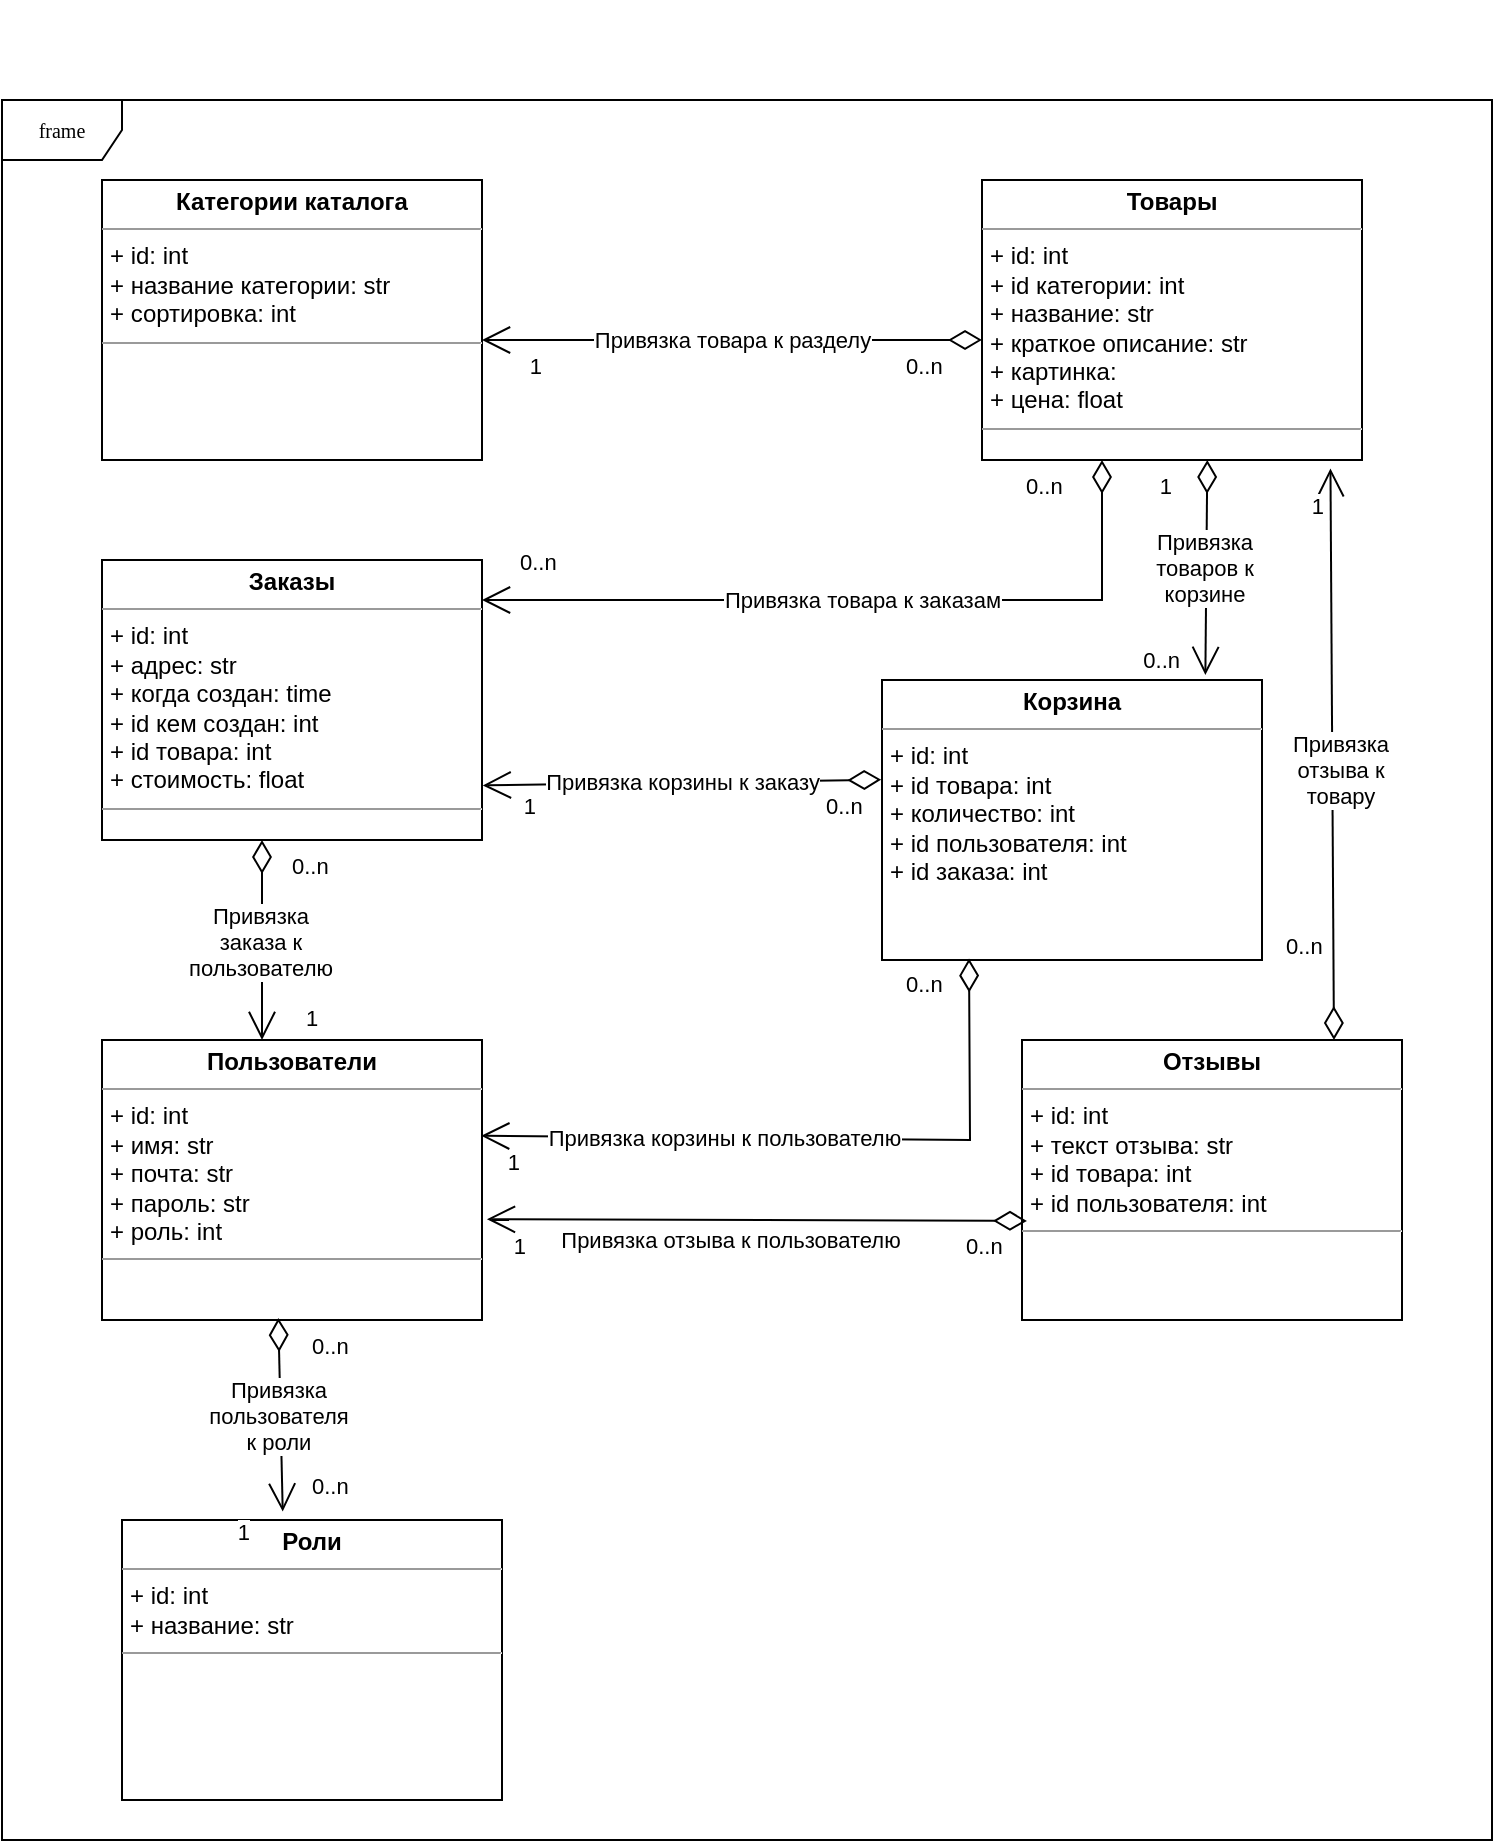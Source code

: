 <mxfile version="21.3.2" type="github">
  <diagram name="Page-1" id="c4acf3e9-155e-7222-9cf6-157b1a14988f">
    <mxGraphModel dx="1647" dy="1968" grid="1" gridSize="10" guides="1" tooltips="1" connect="1" arrows="1" fold="1" page="1" pageScale="1" pageWidth="850" pageHeight="1100" background="none" math="0" shadow="0">
      <root>
        <mxCell id="0" />
        <mxCell id="1" parent="0" />
        <mxCell id="17acba5748e5396b-1" value="frame" style="shape=umlFrame;whiteSpace=wrap;html=1;rounded=0;shadow=0;comic=0;labelBackgroundColor=none;strokeWidth=1;fontFamily=Verdana;fontSize=10;align=center;" parent="1" vertex="1">
          <mxGeometry x="10" y="40" width="745" height="870" as="geometry" />
        </mxCell>
        <mxCell id="5d2195bd80daf111-11" value="&lt;p style=&quot;margin:0px;margin-top:4px;text-align:center;&quot;&gt;&lt;b&gt;Роли&lt;/b&gt;&lt;/p&gt;&lt;hr size=&quot;1&quot;&gt;&lt;p style=&quot;margin:0px;margin-left:4px;&quot;&gt;+&amp;nbsp;id: int&lt;br&gt;+ название: str&lt;/p&gt;&lt;hr size=&quot;1&quot;&gt;&lt;p style=&quot;margin:0px;margin-left:4px;&quot;&gt;&lt;br&gt;&lt;/p&gt;" style="verticalAlign=top;align=left;overflow=fill;fontSize=12;fontFamily=Helvetica;html=1;rounded=0;shadow=0;comic=0;labelBackgroundColor=none;strokeWidth=1" parent="1" vertex="1">
          <mxGeometry x="70" y="750" width="190" height="140" as="geometry" />
        </mxCell>
        <mxCell id="5d2195bd80daf111-12" value="&lt;p style=&quot;margin:0px;margin-top:4px;text-align:center;&quot;&gt;&lt;b&gt;Отзывы&lt;/b&gt;&lt;/p&gt;&lt;hr size=&quot;1&quot;&gt;&lt;p style=&quot;margin:0px;margin-left:4px;&quot;&gt;+&amp;nbsp;id: int&lt;br&gt;+ текст отзыва: str&lt;/p&gt;&lt;p style=&quot;margin:0px;margin-left:4px;&quot;&gt;+ id товара: int&lt;/p&gt;&lt;p style=&quot;margin:0px;margin-left:4px;&quot;&gt;+ id пользователя: int&lt;/p&gt;&lt;hr size=&quot;1&quot;&gt;&lt;p style=&quot;margin:0px;margin-left:4px;&quot;&gt;&lt;br&gt;&lt;/p&gt;" style="verticalAlign=top;align=left;overflow=fill;fontSize=12;fontFamily=Helvetica;html=1;rounded=0;shadow=0;comic=0;labelBackgroundColor=none;strokeWidth=1" parent="1" vertex="1">
          <mxGeometry x="520" y="510" width="190" height="140" as="geometry" />
        </mxCell>
        <mxCell id="5d2195bd80daf111-15" value="&lt;p style=&quot;margin:0px;margin-top:4px;text-align:center;&quot;&gt;&lt;b style=&quot;background-color: initial;&quot;&gt;Корзина&lt;/b&gt;&lt;br&gt;&lt;/p&gt;&lt;hr size=&quot;1&quot;&gt;&lt;p style=&quot;margin:0px;margin-left:4px;&quot;&gt;+&amp;nbsp;&lt;span style=&quot;background-color: initial;&quot;&gt;id: int&lt;/span&gt;&lt;/p&gt;&lt;p style=&quot;margin:0px;margin-left:4px;&quot;&gt;+&amp;nbsp;id товара: int&lt;/p&gt;&lt;p style=&quot;margin:0px;margin-left:4px;&quot;&gt;+ количество: int&lt;/p&gt;&lt;p style=&quot;margin:0px;margin-left:4px;&quot;&gt;+ id пользователя: int&lt;/p&gt;&lt;p style=&quot;margin:0px;margin-left:4px;&quot;&gt;+ id заказа: int&lt;/p&gt;" style="verticalAlign=top;align=left;overflow=fill;fontSize=12;fontFamily=Helvetica;html=1;rounded=0;shadow=0;comic=0;labelBackgroundColor=none;strokeWidth=1" parent="1" vertex="1">
          <mxGeometry x="450" y="330" width="190" height="140" as="geometry" />
        </mxCell>
        <mxCell id="5d2195bd80daf111-18" value="&lt;p style=&quot;margin:0px;margin-top:4px;text-align:center;&quot;&gt;&lt;b style=&quot;background-color: initial;&quot;&gt;Категории каталога&lt;/b&gt;&lt;br&gt;&lt;/p&gt;&lt;hr size=&quot;1&quot;&gt;&lt;p style=&quot;margin:0px;margin-left:4px;&quot;&gt;+&amp;nbsp;id: int&lt;br&gt;+ название категории: str&lt;/p&gt;&lt;p style=&quot;margin:0px;margin-left:4px;&quot;&gt;+ сортировка: int&lt;/p&gt;&lt;hr size=&quot;1&quot;&gt;&lt;p style=&quot;margin:0px;margin-left:4px;&quot;&gt;&lt;br&gt;&lt;/p&gt;" style="verticalAlign=top;align=left;overflow=fill;fontSize=12;fontFamily=Helvetica;html=1;rounded=0;shadow=0;comic=0;labelBackgroundColor=none;strokeWidth=1" parent="1" vertex="1">
          <mxGeometry x="60" y="80" width="190" height="140" as="geometry" />
        </mxCell>
        <mxCell id="5d2195bd80daf111-19" value="&lt;p style=&quot;margin:0px;margin-top:4px;text-align:center;&quot;&gt;&lt;b style=&quot;background-color: initial;&quot;&gt;Заказы&lt;/b&gt;&lt;br&gt;&lt;/p&gt;&lt;hr size=&quot;1&quot;&gt;&lt;p style=&quot;margin:0px;margin-left:4px;&quot;&gt;+&amp;nbsp;id: int&lt;br&gt;+ адрес: str&lt;/p&gt;&lt;p style=&quot;margin:0px;margin-left:4px;&quot;&gt;+ когда создан: time&lt;br&gt;&lt;/p&gt;&lt;p style=&quot;margin:0px;margin-left:4px;&quot;&gt;+ id кем создан: int&lt;br&gt;&lt;/p&gt;&lt;p style=&quot;margin:0px;margin-left:4px;&quot;&gt;+ id товара: int&lt;/p&gt;&lt;p style=&quot;margin:0px;margin-left:4px;&quot;&gt;+ стоимость: float&lt;/p&gt;&lt;hr size=&quot;1&quot;&gt;&lt;p style=&quot;margin:0px;margin-left:4px;&quot;&gt;&lt;br&gt;&lt;/p&gt;" style="verticalAlign=top;align=left;overflow=fill;fontSize=12;fontFamily=Helvetica;html=1;rounded=0;shadow=0;comic=0;labelBackgroundColor=none;strokeWidth=1" parent="1" vertex="1">
          <mxGeometry x="60" y="270" width="190" height="140" as="geometry" />
        </mxCell>
        <mxCell id="5d2195bd80daf111-20" value="&lt;p style=&quot;margin:0px;margin-top:4px;text-align:center;&quot;&gt;&lt;b&gt;Пользователи&lt;/b&gt;&lt;br&gt;&lt;/p&gt;&lt;hr size=&quot;1&quot;&gt;&lt;p style=&quot;margin:0px;margin-left:4px;&quot;&gt;+&amp;nbsp;id: int&lt;br&gt;+ имя: str&lt;/p&gt;&lt;p style=&quot;margin:0px;margin-left:4px;&quot;&gt;+ почта: str&lt;/p&gt;&lt;p style=&quot;margin:0px;margin-left:4px;&quot;&gt;+ пароль: str&lt;/p&gt;&lt;p style=&quot;margin:0px;margin-left:4px;&quot;&gt;+ роль: int&lt;/p&gt;&lt;hr size=&quot;1&quot;&gt;&lt;p style=&quot;margin:0px;margin-left:4px;&quot;&gt;&lt;br&gt;&lt;/p&gt;" style="verticalAlign=top;align=left;overflow=fill;fontSize=12;fontFamily=Helvetica;html=1;rounded=0;shadow=0;comic=0;labelBackgroundColor=none;strokeWidth=1" parent="1" vertex="1">
          <mxGeometry x="60" y="510" width="190" height="140" as="geometry" />
        </mxCell>
        <mxCell id="ZLPpTRF_l30Y9vs9hJlt-1" value="&lt;p style=&quot;margin:0px;margin-top:4px;text-align:center;&quot;&gt;&lt;b style=&quot;background-color: initial;&quot;&gt;Товары&lt;/b&gt;&lt;br&gt;&lt;/p&gt;&lt;hr size=&quot;1&quot;&gt;&lt;p style=&quot;margin:0px;margin-left:4px;&quot;&gt;+&amp;nbsp;id: int&lt;/p&gt;&lt;p style=&quot;margin:0px;margin-left:4px;&quot;&gt;+ id категории: int&lt;br&gt;+ название: str&lt;/p&gt;&lt;p style=&quot;margin:0px;margin-left:4px;&quot;&gt;+ краткое описание: str&lt;/p&gt;&lt;p style=&quot;margin:0px;margin-left:4px;&quot;&gt;+ картинка:&amp;nbsp;&lt;/p&gt;&lt;p style=&quot;margin:0px;margin-left:4px;&quot;&gt;+ цена: float&lt;/p&gt;&lt;hr size=&quot;1&quot;&gt;&lt;p style=&quot;margin:0px;margin-left:4px;&quot;&gt;&lt;br&gt;&lt;/p&gt;" style="verticalAlign=top;align=left;overflow=fill;fontSize=12;fontFamily=Helvetica;html=1;rounded=0;shadow=0;comic=0;labelBackgroundColor=none;strokeWidth=1" vertex="1" parent="1">
          <mxGeometry x="500" y="80" width="190" height="140" as="geometry" />
        </mxCell>
        <mxCell id="ZLPpTRF_l30Y9vs9hJlt-8" value="Привязка товара к разделу" style="endArrow=open;html=1;endSize=12;startArrow=diamondThin;startSize=14;startFill=0;edgeStyle=orthogonalEdgeStyle;rounded=0;" edge="1" parent="1" source="ZLPpTRF_l30Y9vs9hJlt-1" target="5d2195bd80daf111-18">
          <mxGeometry relative="1" as="geometry">
            <mxPoint x="500" y="170" as="sourcePoint" />
            <mxPoint x="340" y="170" as="targetPoint" />
            <Array as="points">
              <mxPoint x="430" y="160" />
              <mxPoint x="430" y="160" />
            </Array>
          </mxGeometry>
        </mxCell>
        <mxCell id="ZLPpTRF_l30Y9vs9hJlt-9" value="0..n" style="edgeLabel;resizable=0;html=1;align=left;verticalAlign=top;" connectable="0" vertex="1" parent="ZLPpTRF_l30Y9vs9hJlt-8">
          <mxGeometry x="-1" relative="1" as="geometry">
            <mxPoint x="-40" as="offset" />
          </mxGeometry>
        </mxCell>
        <mxCell id="ZLPpTRF_l30Y9vs9hJlt-10" value="1" style="edgeLabel;resizable=0;html=1;align=right;verticalAlign=top;" connectable="0" vertex="1" parent="ZLPpTRF_l30Y9vs9hJlt-8">
          <mxGeometry x="1" relative="1" as="geometry">
            <mxPoint x="30" as="offset" />
          </mxGeometry>
        </mxCell>
        <mxCell id="ZLPpTRF_l30Y9vs9hJlt-11" value="Привязка товара к заказам" style="endArrow=open;html=1;endSize=12;startArrow=diamondThin;startSize=14;startFill=0;edgeStyle=orthogonalEdgeStyle;rounded=0;" edge="1" parent="1" source="ZLPpTRF_l30Y9vs9hJlt-1">
          <mxGeometry relative="1" as="geometry">
            <mxPoint x="500" y="290" as="sourcePoint" />
            <mxPoint x="250" y="290" as="targetPoint" />
            <Array as="points">
              <mxPoint x="560" y="290" />
            </Array>
          </mxGeometry>
        </mxCell>
        <mxCell id="ZLPpTRF_l30Y9vs9hJlt-12" value="0..n" style="edgeLabel;resizable=0;html=1;align=left;verticalAlign=top;" connectable="0" vertex="1" parent="ZLPpTRF_l30Y9vs9hJlt-11">
          <mxGeometry x="-1" relative="1" as="geometry">
            <mxPoint x="-40" as="offset" />
          </mxGeometry>
        </mxCell>
        <mxCell id="ZLPpTRF_l30Y9vs9hJlt-20" value="Привязка корзины к заказу" style="endArrow=open;html=1;endSize=12;startArrow=diamondThin;startSize=14;startFill=0;rounded=0;entryX=1.002;entryY=0.805;entryDx=0;entryDy=0;entryPerimeter=0;exitX=-0.002;exitY=0.356;exitDx=0;exitDy=0;exitPerimeter=0;" edge="1" parent="1" source="5d2195bd80daf111-15" target="5d2195bd80daf111-19">
          <mxGeometry relative="1" as="geometry">
            <mxPoint x="500" y="339.71" as="sourcePoint" />
            <mxPoint x="250" y="339.71" as="targetPoint" />
          </mxGeometry>
        </mxCell>
        <mxCell id="ZLPpTRF_l30Y9vs9hJlt-21" value="0..n" style="edgeLabel;resizable=0;html=1;align=left;verticalAlign=top;" connectable="0" vertex="1" parent="ZLPpTRF_l30Y9vs9hJlt-20">
          <mxGeometry x="-1" relative="1" as="geometry">
            <mxPoint x="-30" as="offset" />
          </mxGeometry>
        </mxCell>
        <mxCell id="ZLPpTRF_l30Y9vs9hJlt-22" value="1" style="edgeLabel;resizable=0;html=1;align=right;verticalAlign=top;" connectable="0" vertex="1" parent="ZLPpTRF_l30Y9vs9hJlt-20">
          <mxGeometry x="1" relative="1" as="geometry">
            <mxPoint x="27" y="-3" as="offset" />
          </mxGeometry>
        </mxCell>
        <mxCell id="ZLPpTRF_l30Y9vs9hJlt-23" value="Привязка&lt;br&gt;отзыва к&lt;br&gt;товару" style="endArrow=open;html=1;endSize=12;startArrow=diamondThin;startSize=14;startFill=0;rounded=0;entryX=0.917;entryY=1.03;entryDx=0;entryDy=0;entryPerimeter=0;exitX=0.821;exitY=0;exitDx=0;exitDy=0;exitPerimeter=0;" edge="1" parent="1" source="5d2195bd80daf111-12" target="ZLPpTRF_l30Y9vs9hJlt-1">
          <mxGeometry x="-0.054" y="-4" relative="1" as="geometry">
            <mxPoint x="666" y="510" as="sourcePoint" />
            <mxPoint x="730" y="509.43" as="targetPoint" />
            <mxPoint as="offset" />
          </mxGeometry>
        </mxCell>
        <mxCell id="ZLPpTRF_l30Y9vs9hJlt-27" value="Привязка корзины к пользователю" style="endArrow=open;html=1;endSize=12;startArrow=diamondThin;startSize=14;startFill=0;rounded=0;entryX=0.998;entryY=0.342;entryDx=0;entryDy=0;entryPerimeter=0;exitX=0.229;exitY=0.995;exitDx=0;exitDy=0;exitPerimeter=0;" edge="1" parent="1" source="5d2195bd80daf111-15" target="5d2195bd80daf111-20">
          <mxGeometry x="0.274" relative="1" as="geometry">
            <mxPoint x="450" y="560" as="sourcePoint" />
            <mxPoint x="270" y="559.71" as="targetPoint" />
            <Array as="points">
              <mxPoint x="494" y="560" />
            </Array>
            <mxPoint as="offset" />
          </mxGeometry>
        </mxCell>
        <mxCell id="ZLPpTRF_l30Y9vs9hJlt-28" value="0..n" style="edgeLabel;resizable=0;html=1;align=left;verticalAlign=top;" connectable="0" vertex="1" parent="ZLPpTRF_l30Y9vs9hJlt-27">
          <mxGeometry x="-1" relative="1" as="geometry">
            <mxPoint x="-34" as="offset" />
          </mxGeometry>
        </mxCell>
        <mxCell id="ZLPpTRF_l30Y9vs9hJlt-29" value="1" style="edgeLabel;resizable=0;html=1;align=right;verticalAlign=top;" connectable="0" vertex="1" parent="ZLPpTRF_l30Y9vs9hJlt-27">
          <mxGeometry x="1" relative="1" as="geometry">
            <mxPoint x="20" as="offset" />
          </mxGeometry>
        </mxCell>
        <mxCell id="ZLPpTRF_l30Y9vs9hJlt-33" value="Привязка&lt;br&gt;пользователя &lt;br&gt;к роли" style="endArrow=open;html=1;endSize=12;startArrow=diamondThin;startSize=14;startFill=0;rounded=0;exitX=0.464;exitY=0.993;exitDx=0;exitDy=0;exitPerimeter=0;entryX=0.423;entryY=-0.03;entryDx=0;entryDy=0;entryPerimeter=0;" edge="1" parent="1" source="5d2195bd80daf111-20" target="5d2195bd80daf111-11">
          <mxGeometry x="0.01" y="-1" relative="1" as="geometry">
            <mxPoint x="154" y="460" as="sourcePoint" />
            <mxPoint x="156" y="716" as="targetPoint" />
            <mxPoint as="offset" />
          </mxGeometry>
        </mxCell>
        <mxCell id="ZLPpTRF_l30Y9vs9hJlt-34" value="1" style="edgeLabel;resizable=0;html=1;align=right;verticalAlign=top;" connectable="0" vertex="1" parent="ZLPpTRF_l30Y9vs9hJlt-33">
          <mxGeometry x="1" relative="1" as="geometry">
            <mxPoint x="-16" y="-3" as="offset" />
          </mxGeometry>
        </mxCell>
        <mxCell id="ZLPpTRF_l30Y9vs9hJlt-36" value="0..n" style="edgeLabel;resizable=0;html=1;align=left;verticalAlign=top;" connectable="0" vertex="1" parent="1">
          <mxGeometry x="550" y="190.0" as="geometry">
            <mxPoint x="-283" y="68" as="offset" />
          </mxGeometry>
        </mxCell>
        <mxCell id="ZLPpTRF_l30Y9vs9hJlt-37" value="1" style="edgeLabel;resizable=0;html=1;align=right;verticalAlign=top;" connectable="0" vertex="1" parent="1">
          <mxGeometry x="602.0" y="-9.997" as="geometry">
            <mxPoint x="-7" y="230" as="offset" />
          </mxGeometry>
        </mxCell>
        <mxCell id="ZLPpTRF_l30Y9vs9hJlt-38" value="0..n" style="edgeLabel;resizable=0;html=1;align=left;verticalAlign=top;" connectable="0" vertex="1" parent="1">
          <mxGeometry x="650" y="450.0" as="geometry" />
        </mxCell>
        <mxCell id="ZLPpTRF_l30Y9vs9hJlt-40" value="0..n" style="edgeLabel;resizable=0;html=1;align=left;verticalAlign=top;" connectable="0" vertex="1" parent="1">
          <mxGeometry x="550" y="250.0" as="geometry">
            <mxPoint x="-387" y="400" as="offset" />
          </mxGeometry>
        </mxCell>
        <mxCell id="ZLPpTRF_l30Y9vs9hJlt-41" value="0..n" style="edgeLabel;resizable=0;html=1;align=left;verticalAlign=top;" connectable="0" vertex="1" parent="1">
          <mxGeometry x="550" y="320.0" as="geometry">
            <mxPoint x="-387" y="400" as="offset" />
          </mxGeometry>
        </mxCell>
        <mxCell id="ZLPpTRF_l30Y9vs9hJlt-45" value="Привязка отзыва к пользователю" style="endArrow=open;html=1;endSize=12;startArrow=diamondThin;startSize=14;startFill=0;rounded=0;exitX=0.013;exitY=0.646;exitDx=0;exitDy=0;exitPerimeter=0;entryX=1.013;entryY=0.64;entryDx=0;entryDy=0;entryPerimeter=0;" edge="1" parent="1" source="5d2195bd80daf111-12" target="5d2195bd80daf111-20">
          <mxGeometry x="0.096" y="10" relative="1" as="geometry">
            <mxPoint x="450" y="570.29" as="sourcePoint" />
            <mxPoint x="270" y="570" as="targetPoint" />
            <mxPoint as="offset" />
          </mxGeometry>
        </mxCell>
        <mxCell id="ZLPpTRF_l30Y9vs9hJlt-46" value="0..n" style="edgeLabel;resizable=0;html=1;align=left;verticalAlign=top;" connectable="0" vertex="1" parent="ZLPpTRF_l30Y9vs9hJlt-45">
          <mxGeometry x="-1" relative="1" as="geometry">
            <mxPoint x="-32" as="offset" />
          </mxGeometry>
        </mxCell>
        <mxCell id="ZLPpTRF_l30Y9vs9hJlt-47" value="1" style="edgeLabel;resizable=0;html=1;align=right;verticalAlign=top;" connectable="0" vertex="1" parent="ZLPpTRF_l30Y9vs9hJlt-45">
          <mxGeometry x="1" relative="1" as="geometry">
            <mxPoint x="20" as="offset" />
          </mxGeometry>
        </mxCell>
        <mxCell id="ZLPpTRF_l30Y9vs9hJlt-48" value="Привязка&lt;br&gt;заказа к&lt;br&gt;пользователю" style="endArrow=open;html=1;endSize=12;startArrow=diamondThin;startSize=14;startFill=0;rounded=0;exitX=0.464;exitY=0.993;exitDx=0;exitDy=0;exitPerimeter=0;" edge="1" parent="1">
          <mxGeometry x="0.01" y="-1" relative="1" as="geometry">
            <mxPoint x="140" y="410" as="sourcePoint" />
            <mxPoint x="140" y="510" as="targetPoint" />
            <mxPoint as="offset" />
          </mxGeometry>
        </mxCell>
        <mxCell id="ZLPpTRF_l30Y9vs9hJlt-50" value="0..n" style="edgeLabel;resizable=0;html=1;align=left;verticalAlign=top;" connectable="0" vertex="1" parent="1">
          <mxGeometry x="540" y="10.0" as="geometry">
            <mxPoint x="-387" y="400" as="offset" />
          </mxGeometry>
        </mxCell>
        <mxCell id="ZLPpTRF_l30Y9vs9hJlt-51" value="1" style="edgeLabel;resizable=0;html=1;align=left;verticalAlign=top;" connectable="0" vertex="1" parent="1">
          <mxGeometry x="160" y="486.0" as="geometry" />
        </mxCell>
        <mxCell id="ZLPpTRF_l30Y9vs9hJlt-52" value="Привязка&lt;br&gt;товаров к &lt;br&gt;корзине" style="endArrow=open;html=1;endSize=12;startArrow=diamondThin;startSize=14;startFill=0;rounded=0;exitX=0.464;exitY=0.993;exitDx=0;exitDy=0;exitPerimeter=0;entryX=0.851;entryY=-0.018;entryDx=0;entryDy=0;entryPerimeter=0;" edge="1" parent="1" target="5d2195bd80daf111-15">
          <mxGeometry x="0.01" y="-1" relative="1" as="geometry">
            <mxPoint x="612.66" y="220" as="sourcePoint" />
            <mxPoint x="611.78" y="325.38" as="targetPoint" />
            <mxPoint as="offset" />
          </mxGeometry>
        </mxCell>
        <mxCell id="ZLPpTRF_l30Y9vs9hJlt-54" value="1" style="edgeLabel;resizable=0;html=1;align=right;verticalAlign=top;" connectable="0" vertex="1" parent="1">
          <mxGeometry x="678.23" y="0.003" as="geometry">
            <mxPoint x="-7" y="230" as="offset" />
          </mxGeometry>
        </mxCell>
        <mxCell id="ZLPpTRF_l30Y9vs9hJlt-55" value="0..n" style="edgeLabel;resizable=0;html=1;align=right;verticalAlign=top;" connectable="0" vertex="1" parent="1">
          <mxGeometry x="606.0" y="77.003" as="geometry">
            <mxPoint x="-7" y="230" as="offset" />
          </mxGeometry>
        </mxCell>
      </root>
    </mxGraphModel>
  </diagram>
</mxfile>
